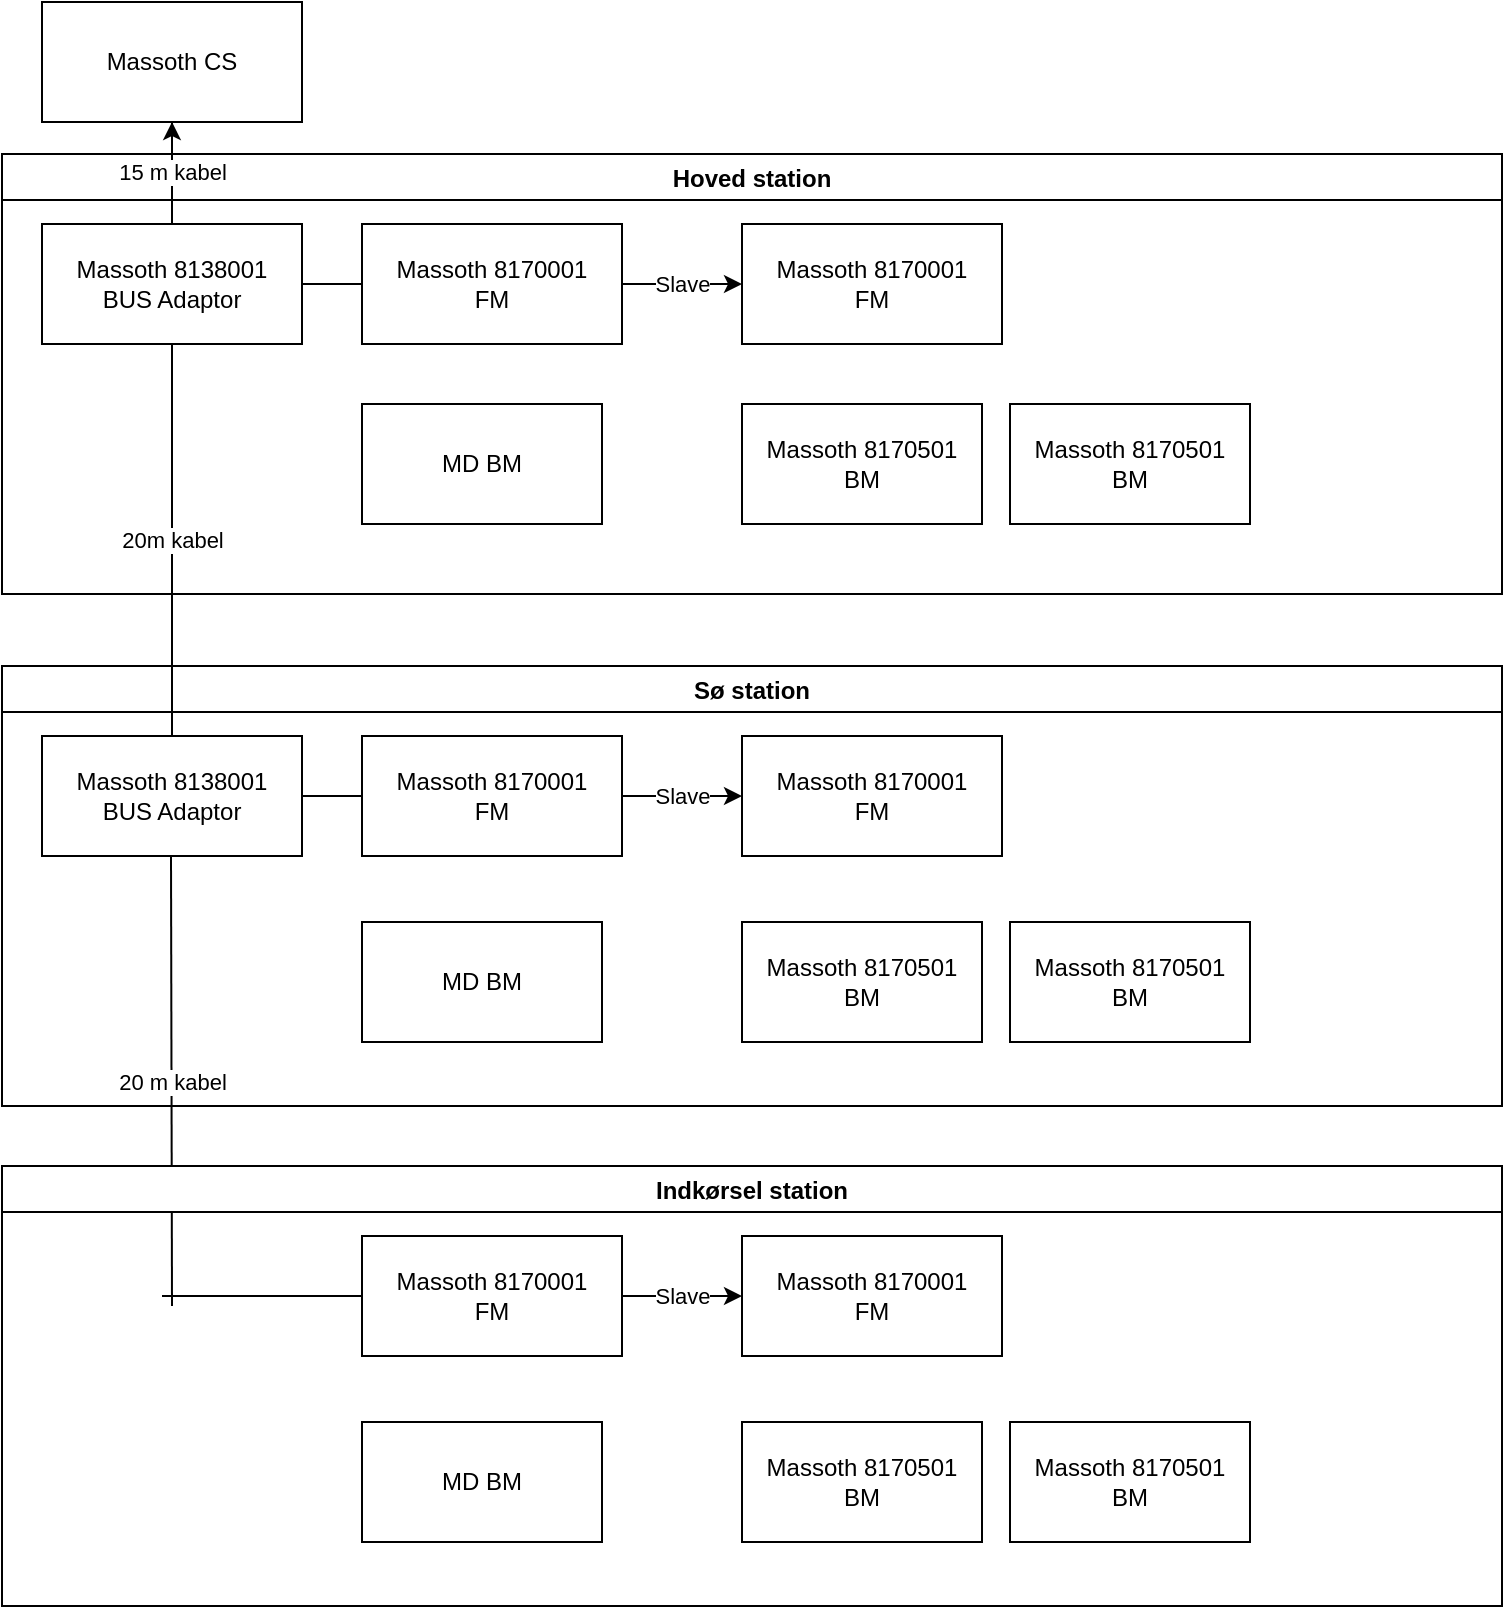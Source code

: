 <mxfile version="18.1.1" type="github">
  <diagram id="dmieQwYUUAP63awEwlh5" name="Page-1">
    <mxGraphModel dx="1005" dy="754" grid="1" gridSize="10" guides="1" tooltips="1" connect="1" arrows="1" fold="1" page="1" pageScale="1" pageWidth="827" pageHeight="1169" math="0" shadow="0">
      <root>
        <mxCell id="0" />
        <mxCell id="1" parent="0" />
        <mxCell id="7N787UUlXTNlcEC6xHam-23" value="Slave" style="edgeStyle=orthogonalEdgeStyle;rounded=0;orthogonalLoop=1;jettySize=auto;html=1;exitX=1;exitY=0.5;exitDx=0;exitDy=0;" edge="1" parent="1" source="7N787UUlXTNlcEC6xHam-5" target="7N787UUlXTNlcEC6xHam-14">
          <mxGeometry relative="1" as="geometry" />
        </mxCell>
        <mxCell id="7N787UUlXTNlcEC6xHam-5" value="Massoth 8170001&lt;br&gt;FM" style="rounded=0;whiteSpace=wrap;html=1;" vertex="1" parent="1">
          <mxGeometry x="200" y="121" width="130" height="60" as="geometry" />
        </mxCell>
        <mxCell id="7N787UUlXTNlcEC6xHam-61" value="" style="edgeStyle=orthogonalEdgeStyle;rounded=0;orthogonalLoop=1;jettySize=auto;html=1;" edge="1" parent="1" source="7N787UUlXTNlcEC6xHam-15" target="7N787UUlXTNlcEC6xHam-59">
          <mxGeometry relative="1" as="geometry" />
        </mxCell>
        <mxCell id="7N787UUlXTNlcEC6xHam-15" value="Massoth 8138001&lt;br&gt;BUS Adaptor" style="rounded=0;whiteSpace=wrap;html=1;" vertex="1" parent="1">
          <mxGeometry x="40" y="121" width="130" height="60" as="geometry" />
        </mxCell>
        <mxCell id="7N787UUlXTNlcEC6xHam-28" value="" style="endArrow=none;html=1;rounded=0;entryX=1;entryY=0.5;entryDx=0;entryDy=0;exitX=0;exitY=0.5;exitDx=0;exitDy=0;" edge="1" parent="1" source="7N787UUlXTNlcEC6xHam-5" target="7N787UUlXTNlcEC6xHam-15">
          <mxGeometry width="50" height="50" relative="1" as="geometry">
            <mxPoint x="120" y="191" as="sourcePoint" />
            <mxPoint x="170" y="141" as="targetPoint" />
          </mxGeometry>
        </mxCell>
        <mxCell id="7N787UUlXTNlcEC6xHam-34" value="Hoved station" style="swimlane;" vertex="1" parent="1">
          <mxGeometry x="20" y="86" width="750" height="220" as="geometry" />
        </mxCell>
        <mxCell id="7N787UUlXTNlcEC6xHam-60" value="15 m kabel" style="endArrow=none;html=1;rounded=0;entryX=0.5;entryY=1;entryDx=0;entryDy=0;" edge="1" parent="7N787UUlXTNlcEC6xHam-34" target="7N787UUlXTNlcEC6xHam-59">
          <mxGeometry width="50" height="50" relative="1" as="geometry">
            <mxPoint x="85" y="34" as="sourcePoint" />
            <mxPoint x="130" y="-16" as="targetPoint" />
          </mxGeometry>
        </mxCell>
        <mxCell id="7N787UUlXTNlcEC6xHam-12" value="MD BM" style="rounded=0;whiteSpace=wrap;html=1;" vertex="1" parent="7N787UUlXTNlcEC6xHam-34">
          <mxGeometry x="180" y="125" width="120" height="60" as="geometry" />
        </mxCell>
        <mxCell id="7N787UUlXTNlcEC6xHam-14" value="Massoth 8170001&lt;br&gt;FM" style="rounded=0;whiteSpace=wrap;html=1;" vertex="1" parent="7N787UUlXTNlcEC6xHam-34">
          <mxGeometry x="370" y="35" width="130" height="60" as="geometry" />
        </mxCell>
        <mxCell id="7N787UUlXTNlcEC6xHam-65" value="Massoth 8170501&lt;br&gt;BM" style="rounded=0;whiteSpace=wrap;html=1;" vertex="1" parent="7N787UUlXTNlcEC6xHam-34">
          <mxGeometry x="370" y="125" width="120" height="60" as="geometry" />
        </mxCell>
        <mxCell id="7N787UUlXTNlcEC6xHam-66" value="Massoth 8170501&lt;br&gt;BM" style="rounded=0;whiteSpace=wrap;html=1;" vertex="1" parent="7N787UUlXTNlcEC6xHam-34">
          <mxGeometry x="504" y="125" width="120" height="60" as="geometry" />
        </mxCell>
        <mxCell id="7N787UUlXTNlcEC6xHam-37" value="Slave" style="edgeStyle=orthogonalEdgeStyle;rounded=0;orthogonalLoop=1;jettySize=auto;html=1;exitX=1;exitY=0.5;exitDx=0;exitDy=0;" edge="1" parent="1" source="7N787UUlXTNlcEC6xHam-38" target="7N787UUlXTNlcEC6xHam-41">
          <mxGeometry relative="1" as="geometry" />
        </mxCell>
        <mxCell id="7N787UUlXTNlcEC6xHam-38" value="Massoth 8170001&lt;br&gt;FM" style="rounded=0;whiteSpace=wrap;html=1;" vertex="1" parent="1">
          <mxGeometry x="200" y="377" width="130" height="60" as="geometry" />
        </mxCell>
        <mxCell id="7N787UUlXTNlcEC6xHam-42" value="Massoth 8138001&lt;br&gt;BUS Adaptor" style="rounded=0;whiteSpace=wrap;html=1;" vertex="1" parent="1">
          <mxGeometry x="40" y="377" width="130" height="60" as="geometry" />
        </mxCell>
        <mxCell id="7N787UUlXTNlcEC6xHam-44" value="" style="endArrow=none;html=1;rounded=0;entryX=1;entryY=0.5;entryDx=0;entryDy=0;exitX=0;exitY=0.5;exitDx=0;exitDy=0;" edge="1" parent="1" source="7N787UUlXTNlcEC6xHam-38" target="7N787UUlXTNlcEC6xHam-42">
          <mxGeometry width="50" height="50" relative="1" as="geometry">
            <mxPoint x="120" y="447" as="sourcePoint" />
            <mxPoint x="170" y="397" as="targetPoint" />
          </mxGeometry>
        </mxCell>
        <mxCell id="7N787UUlXTNlcEC6xHam-45" value="Sø station" style="swimlane;" vertex="1" parent="1">
          <mxGeometry x="20" y="342" width="750" height="220" as="geometry" />
        </mxCell>
        <mxCell id="7N787UUlXTNlcEC6xHam-57" value="20 m kabel" style="endArrow=none;html=1;rounded=0;entryX=0.5;entryY=1;entryDx=0;entryDy=0;" edge="1" parent="7N787UUlXTNlcEC6xHam-45">
          <mxGeometry width="50" height="50" relative="1" as="geometry">
            <mxPoint x="85" y="320" as="sourcePoint" />
            <mxPoint x="84.5" y="95" as="targetPoint" />
          </mxGeometry>
        </mxCell>
        <mxCell id="7N787UUlXTNlcEC6xHam-41" value="Massoth 8170001&lt;br&gt;FM" style="rounded=0;whiteSpace=wrap;html=1;" vertex="1" parent="7N787UUlXTNlcEC6xHam-45">
          <mxGeometry x="370" y="35" width="130" height="60" as="geometry" />
        </mxCell>
        <mxCell id="7N787UUlXTNlcEC6xHam-62" value="MD BM" style="rounded=0;whiteSpace=wrap;html=1;" vertex="1" parent="7N787UUlXTNlcEC6xHam-45">
          <mxGeometry x="180" y="128" width="120" height="60" as="geometry" />
        </mxCell>
        <mxCell id="7N787UUlXTNlcEC6xHam-67" value="Massoth 8170501&lt;br&gt;BM" style="rounded=0;whiteSpace=wrap;html=1;" vertex="1" parent="7N787UUlXTNlcEC6xHam-45">
          <mxGeometry x="370" y="128" width="120" height="60" as="geometry" />
        </mxCell>
        <mxCell id="7N787UUlXTNlcEC6xHam-68" value="Massoth 8170501&lt;br&gt;BM" style="rounded=0;whiteSpace=wrap;html=1;" vertex="1" parent="7N787UUlXTNlcEC6xHam-45">
          <mxGeometry x="504" y="128" width="120" height="60" as="geometry" />
        </mxCell>
        <mxCell id="7N787UUlXTNlcEC6xHam-48" value="Slave" style="edgeStyle=orthogonalEdgeStyle;rounded=0;orthogonalLoop=1;jettySize=auto;html=1;exitX=1;exitY=0.5;exitDx=0;exitDy=0;" edge="1" parent="1" source="7N787UUlXTNlcEC6xHam-49" target="7N787UUlXTNlcEC6xHam-52">
          <mxGeometry relative="1" as="geometry" />
        </mxCell>
        <mxCell id="7N787UUlXTNlcEC6xHam-49" value="Massoth 8170001&lt;br&gt;FM" style="rounded=0;whiteSpace=wrap;html=1;" vertex="1" parent="1">
          <mxGeometry x="200" y="627" width="130" height="60" as="geometry" />
        </mxCell>
        <mxCell id="7N787UUlXTNlcEC6xHam-55" value="" style="endArrow=none;html=1;rounded=0;exitX=0;exitY=0.5;exitDx=0;exitDy=0;" edge="1" parent="1" source="7N787UUlXTNlcEC6xHam-49">
          <mxGeometry width="50" height="50" relative="1" as="geometry">
            <mxPoint x="120" y="697" as="sourcePoint" />
            <mxPoint x="100" y="657" as="targetPoint" />
          </mxGeometry>
        </mxCell>
        <mxCell id="7N787UUlXTNlcEC6xHam-56" value="Indkørsel station" style="swimlane;" vertex="1" parent="1">
          <mxGeometry x="20" y="592" width="750" height="220" as="geometry" />
        </mxCell>
        <mxCell id="7N787UUlXTNlcEC6xHam-52" value="Massoth 8170001&lt;br&gt;FM" style="rounded=0;whiteSpace=wrap;html=1;" vertex="1" parent="7N787UUlXTNlcEC6xHam-56">
          <mxGeometry x="370" y="35" width="130" height="60" as="geometry" />
        </mxCell>
        <mxCell id="7N787UUlXTNlcEC6xHam-71" value="MD BM" style="rounded=0;whiteSpace=wrap;html=1;" vertex="1" parent="7N787UUlXTNlcEC6xHam-56">
          <mxGeometry x="180" y="128" width="120" height="60" as="geometry" />
        </mxCell>
        <mxCell id="7N787UUlXTNlcEC6xHam-72" value="Massoth 8170501&lt;br&gt;BM" style="rounded=0;whiteSpace=wrap;html=1;" vertex="1" parent="7N787UUlXTNlcEC6xHam-56">
          <mxGeometry x="370" y="128" width="120" height="60" as="geometry" />
        </mxCell>
        <mxCell id="7N787UUlXTNlcEC6xHam-73" value="Massoth 8170501&lt;br&gt;BM" style="rounded=0;whiteSpace=wrap;html=1;" vertex="1" parent="7N787UUlXTNlcEC6xHam-56">
          <mxGeometry x="504" y="128" width="120" height="60" as="geometry" />
        </mxCell>
        <mxCell id="7N787UUlXTNlcEC6xHam-58" value="20m kabel" style="endArrow=none;html=1;rounded=0;exitX=0.5;exitY=0;exitDx=0;exitDy=0;entryX=0.5;entryY=1;entryDx=0;entryDy=0;" edge="1" parent="1" source="7N787UUlXTNlcEC6xHam-42" target="7N787UUlXTNlcEC6xHam-15">
          <mxGeometry width="50" height="50" relative="1" as="geometry">
            <mxPoint x="380" y="410" as="sourcePoint" />
            <mxPoint x="430" y="360" as="targetPoint" />
          </mxGeometry>
        </mxCell>
        <mxCell id="7N787UUlXTNlcEC6xHam-59" value="Massoth CS" style="rounded=0;whiteSpace=wrap;html=1;" vertex="1" parent="1">
          <mxGeometry x="40" y="10" width="130" height="60" as="geometry" />
        </mxCell>
        <mxCell id="7N787UUlXTNlcEC6xHam-70" value="" style="edgeStyle=orthogonalEdgeStyle;rounded=0;orthogonalLoop=1;jettySize=auto;html=1;" edge="1" parent="1" source="7N787UUlXTNlcEC6xHam-51">
          <mxGeometry relative="1" as="geometry">
            <mxPoint x="386" y="748" as="targetPoint" />
          </mxGeometry>
        </mxCell>
      </root>
    </mxGraphModel>
  </diagram>
</mxfile>

